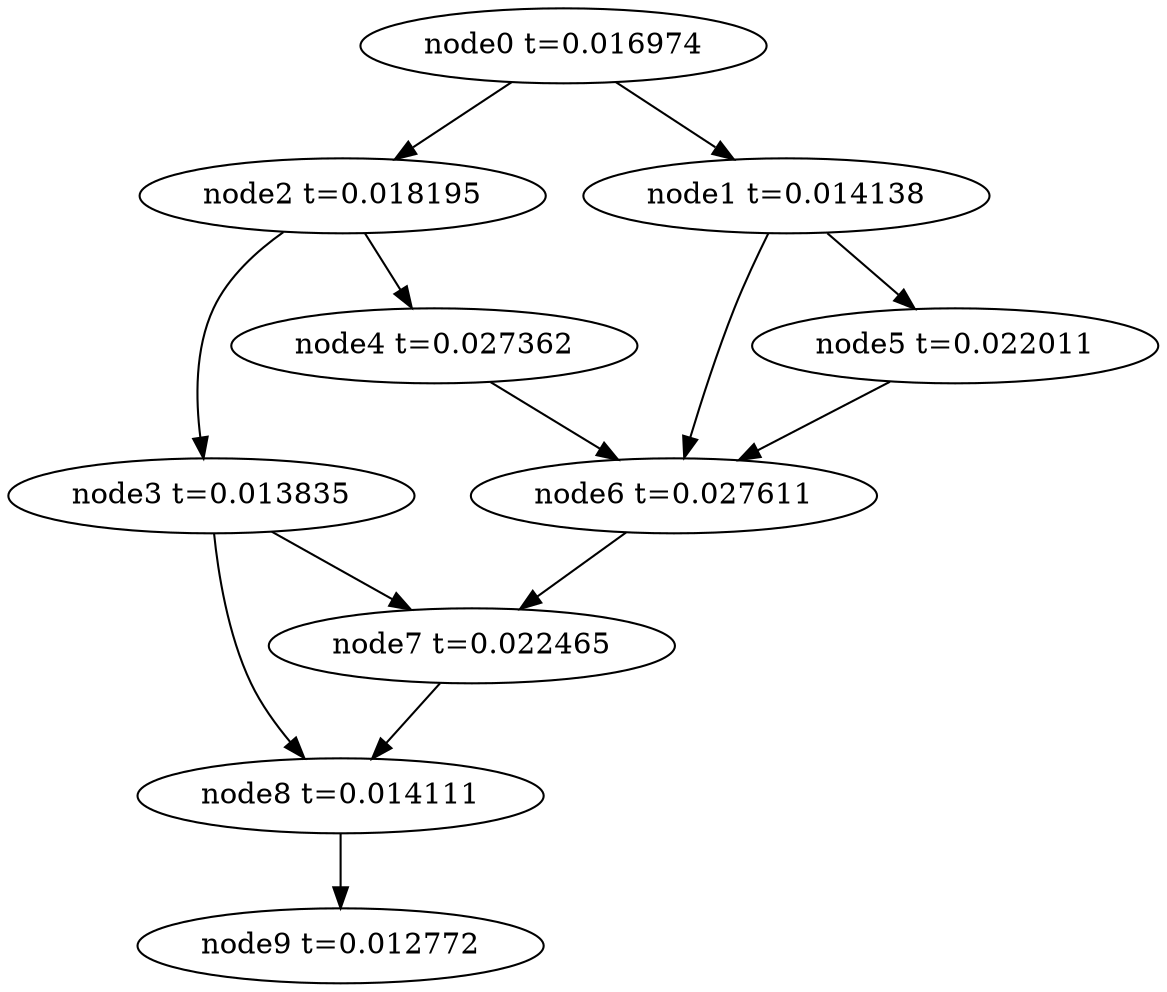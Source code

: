 digraph g{
	node9[label="node9 t=0.012772"]
	node8 -> node9
	node8[label="node8 t=0.014111"];
	node7 -> node8
	node7[label="node7 t=0.022465"];
	node6 -> node7
	node6[label="node6 t=0.027611"];
	node5 -> node6
	node5[label="node5 t=0.022011"];
	node4 -> node6
	node4[label="node4 t=0.027362"];
	node3 -> node8
	node3 -> node7
	node3[label="node3 t=0.013835"];
	node2 -> node4
	node2 -> node3
	node2[label="node2 t=0.018195"];
	node1 -> node6
	node1 -> node5
	node1[label="node1 t=0.014138"];
	node0 -> node2
	node0 -> node1
	node0[label="node0 t=0.016974"];
}
